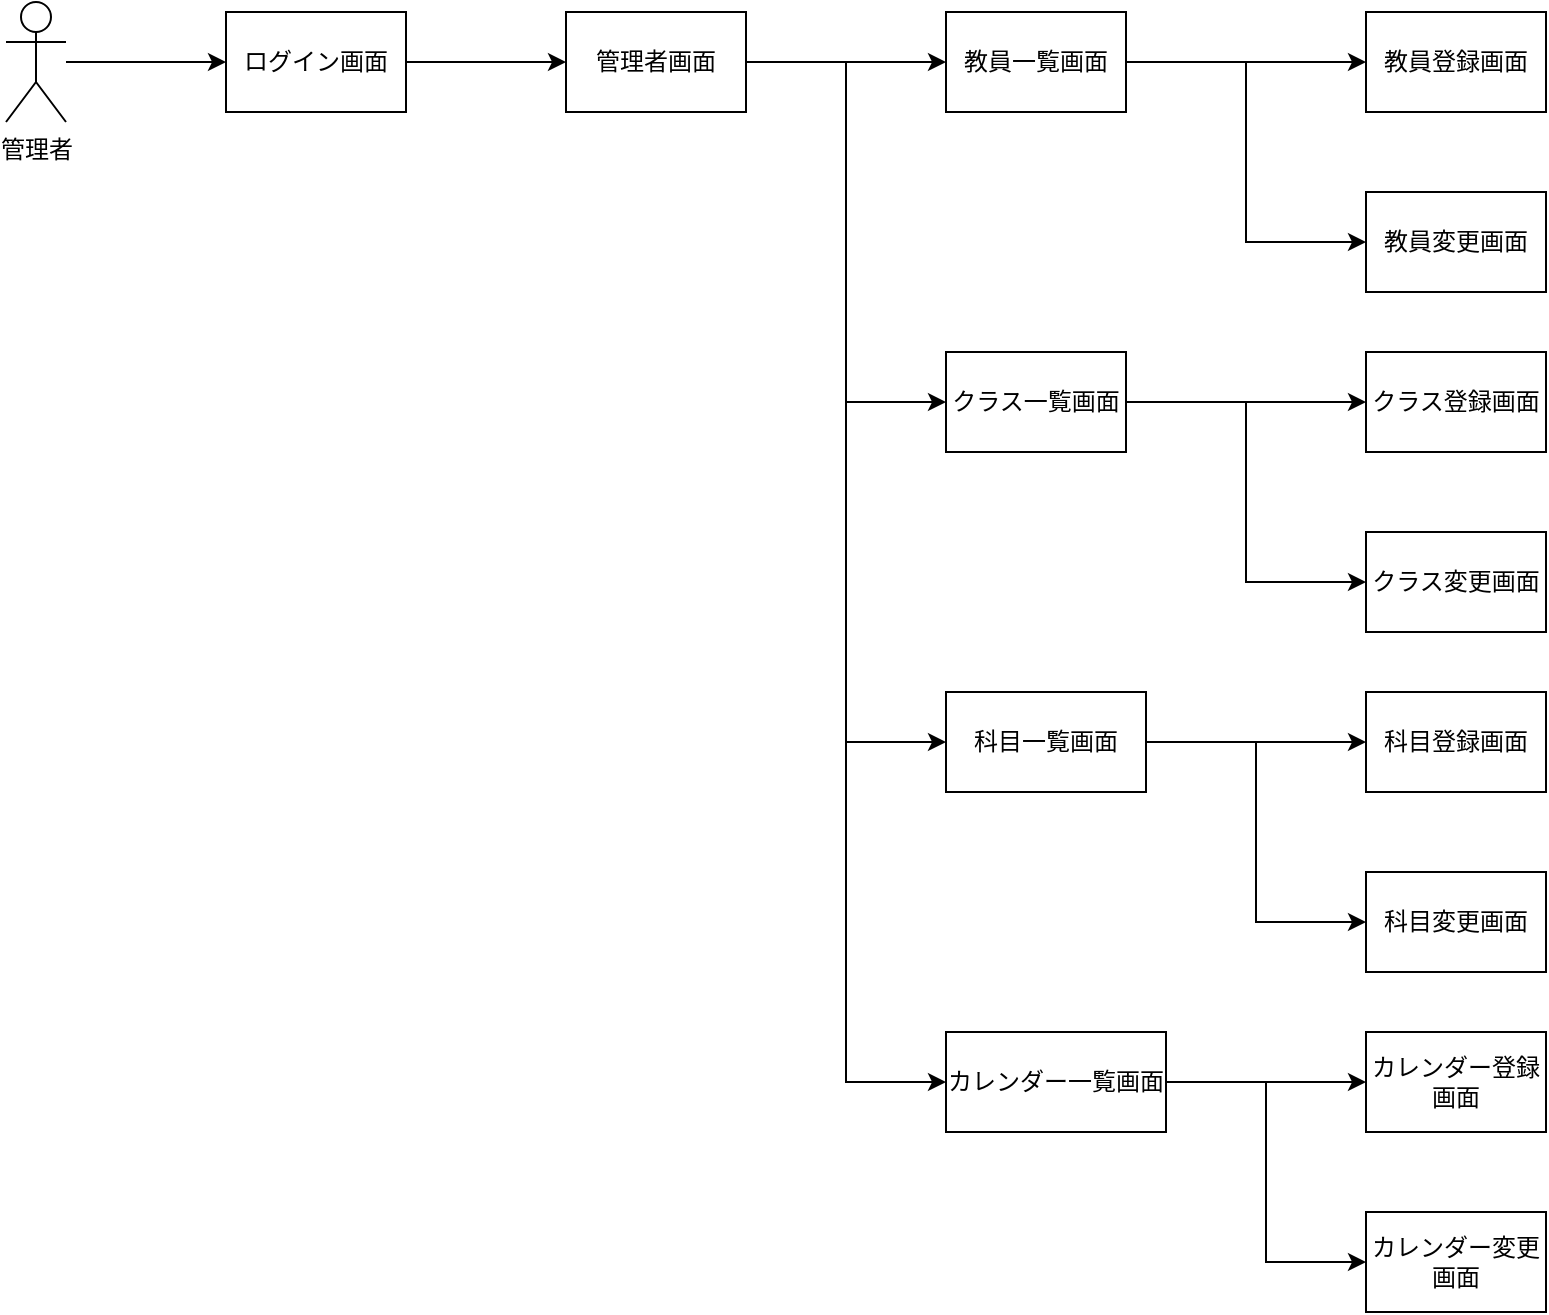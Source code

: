 <mxfile version="21.2.3" type="google">
  <diagram name="ページ1" id="gMyU_O-zDSy49_SU-aCd">
    <mxGraphModel grid="1" page="1" gridSize="10" guides="1" tooltips="1" connect="1" arrows="1" fold="1" pageScale="1" pageWidth="827" pageHeight="1169" math="0" shadow="0">
      <root>
        <mxCell id="0" />
        <mxCell id="1" parent="0" />
        <mxCell id="vDJg07O1ZjI907rp0tV1-6" style="edgeStyle=orthogonalEdgeStyle;rounded=0;orthogonalLoop=1;jettySize=auto;html=1;entryX=0;entryY=0.5;entryDx=0;entryDy=0;" edge="1" parent="1" source="vDJg07O1ZjI907rp0tV1-2" target="vDJg07O1ZjI907rp0tV1-3">
          <mxGeometry relative="1" as="geometry" />
        </mxCell>
        <mxCell id="vDJg07O1ZjI907rp0tV1-2" value="ログイン画面" style="rounded=0;whiteSpace=wrap;html=1;" vertex="1" parent="1">
          <mxGeometry x="210" y="100" width="90" height="50" as="geometry" />
        </mxCell>
        <mxCell id="vDJg07O1ZjI907rp0tV1-8" style="edgeStyle=orthogonalEdgeStyle;rounded=0;orthogonalLoop=1;jettySize=auto;html=1;" edge="1" parent="1" source="vDJg07O1ZjI907rp0tV1-3" target="vDJg07O1ZjI907rp0tV1-7">
          <mxGeometry relative="1" as="geometry" />
        </mxCell>
        <mxCell id="vDJg07O1ZjI907rp0tV1-10" style="edgeStyle=orthogonalEdgeStyle;rounded=0;orthogonalLoop=1;jettySize=auto;html=1;entryX=0;entryY=0.5;entryDx=0;entryDy=0;" edge="1" parent="1" source="vDJg07O1ZjI907rp0tV1-3" target="vDJg07O1ZjI907rp0tV1-9">
          <mxGeometry relative="1" as="geometry" />
        </mxCell>
        <mxCell id="vDJg07O1ZjI907rp0tV1-14" style="edgeStyle=orthogonalEdgeStyle;rounded=0;orthogonalLoop=1;jettySize=auto;html=1;entryX=0;entryY=0.5;entryDx=0;entryDy=0;" edge="1" parent="1" source="vDJg07O1ZjI907rp0tV1-3" target="vDJg07O1ZjI907rp0tV1-11">
          <mxGeometry relative="1" as="geometry" />
        </mxCell>
        <mxCell id="vDJg07O1ZjI907rp0tV1-15" style="edgeStyle=orthogonalEdgeStyle;rounded=0;orthogonalLoop=1;jettySize=auto;html=1;entryX=0;entryY=0.5;entryDx=0;entryDy=0;" edge="1" parent="1" source="vDJg07O1ZjI907rp0tV1-3" target="vDJg07O1ZjI907rp0tV1-12">
          <mxGeometry relative="1" as="geometry" />
        </mxCell>
        <mxCell id="vDJg07O1ZjI907rp0tV1-3" value="管理者画面" style="rounded=0;whiteSpace=wrap;html=1;" vertex="1" parent="1">
          <mxGeometry x="380" y="100" width="90" height="50" as="geometry" />
        </mxCell>
        <mxCell id="vDJg07O1ZjI907rp0tV1-5" style="edgeStyle=orthogonalEdgeStyle;rounded=0;orthogonalLoop=1;jettySize=auto;html=1;entryX=0;entryY=0.5;entryDx=0;entryDy=0;" edge="1" parent="1" source="vDJg07O1ZjI907rp0tV1-4" target="vDJg07O1ZjI907rp0tV1-2">
          <mxGeometry relative="1" as="geometry" />
        </mxCell>
        <mxCell id="vDJg07O1ZjI907rp0tV1-4" value="管理者" style="shape=umlActor;verticalLabelPosition=bottom;verticalAlign=top;html=1;outlineConnect=0;" vertex="1" parent="1">
          <mxGeometry x="100" y="95" width="30" height="60" as="geometry" />
        </mxCell>
        <mxCell id="vDJg07O1ZjI907rp0tV1-17" style="edgeStyle=orthogonalEdgeStyle;rounded=0;orthogonalLoop=1;jettySize=auto;html=1;entryX=0;entryY=0.5;entryDx=0;entryDy=0;" edge="1" parent="1" source="vDJg07O1ZjI907rp0tV1-7" target="vDJg07O1ZjI907rp0tV1-16">
          <mxGeometry relative="1" as="geometry" />
        </mxCell>
        <mxCell id="vDJg07O1ZjI907rp0tV1-19" style="edgeStyle=orthogonalEdgeStyle;rounded=0;orthogonalLoop=1;jettySize=auto;html=1;entryX=0;entryY=0.5;entryDx=0;entryDy=0;" edge="1" parent="1" source="vDJg07O1ZjI907rp0tV1-7" target="vDJg07O1ZjI907rp0tV1-18">
          <mxGeometry relative="1" as="geometry" />
        </mxCell>
        <mxCell id="vDJg07O1ZjI907rp0tV1-7" value="教員一覧画面" style="rounded=0;whiteSpace=wrap;html=1;" vertex="1" parent="1">
          <mxGeometry x="570" y="100" width="90" height="50" as="geometry" />
        </mxCell>
        <mxCell id="vDJg07O1ZjI907rp0tV1-21" style="edgeStyle=orthogonalEdgeStyle;rounded=0;orthogonalLoop=1;jettySize=auto;html=1;entryX=0;entryY=0.5;entryDx=0;entryDy=0;" edge="1" parent="1" source="vDJg07O1ZjI907rp0tV1-9" target="vDJg07O1ZjI907rp0tV1-20">
          <mxGeometry relative="1" as="geometry" />
        </mxCell>
        <mxCell id="vDJg07O1ZjI907rp0tV1-23" style="edgeStyle=orthogonalEdgeStyle;rounded=0;orthogonalLoop=1;jettySize=auto;html=1;entryX=0;entryY=0.5;entryDx=0;entryDy=0;" edge="1" parent="1" source="vDJg07O1ZjI907rp0tV1-9" target="vDJg07O1ZjI907rp0tV1-22">
          <mxGeometry relative="1" as="geometry" />
        </mxCell>
        <mxCell id="vDJg07O1ZjI907rp0tV1-9" value="クラス一覧画面" style="rounded=0;whiteSpace=wrap;html=1;" vertex="1" parent="1">
          <mxGeometry x="570" y="270" width="90" height="50" as="geometry" />
        </mxCell>
        <mxCell id="vDJg07O1ZjI907rp0tV1-26" style="edgeStyle=orthogonalEdgeStyle;rounded=0;orthogonalLoop=1;jettySize=auto;html=1;entryX=0;entryY=0.5;entryDx=0;entryDy=0;" edge="1" parent="1" source="vDJg07O1ZjI907rp0tV1-11" target="vDJg07O1ZjI907rp0tV1-24">
          <mxGeometry relative="1" as="geometry" />
        </mxCell>
        <mxCell id="vDJg07O1ZjI907rp0tV1-27" style="edgeStyle=orthogonalEdgeStyle;rounded=0;orthogonalLoop=1;jettySize=auto;html=1;entryX=0;entryY=0.5;entryDx=0;entryDy=0;" edge="1" parent="1" source="vDJg07O1ZjI907rp0tV1-11" target="vDJg07O1ZjI907rp0tV1-25">
          <mxGeometry relative="1" as="geometry" />
        </mxCell>
        <mxCell id="vDJg07O1ZjI907rp0tV1-11" value="科目一覧画面" style="rounded=0;whiteSpace=wrap;html=1;" vertex="1" parent="1">
          <mxGeometry x="570" y="440" width="100" height="50" as="geometry" />
        </mxCell>
        <mxCell id="vDJg07O1ZjI907rp0tV1-30" style="edgeStyle=orthogonalEdgeStyle;rounded=0;orthogonalLoop=1;jettySize=auto;html=1;entryX=0;entryY=0.5;entryDx=0;entryDy=0;" edge="1" parent="1" source="vDJg07O1ZjI907rp0tV1-12" target="vDJg07O1ZjI907rp0tV1-28">
          <mxGeometry relative="1" as="geometry" />
        </mxCell>
        <mxCell id="vDJg07O1ZjI907rp0tV1-31" style="edgeStyle=orthogonalEdgeStyle;rounded=0;orthogonalLoop=1;jettySize=auto;html=1;entryX=0;entryY=0.5;entryDx=0;entryDy=0;" edge="1" parent="1" source="vDJg07O1ZjI907rp0tV1-12" target="vDJg07O1ZjI907rp0tV1-29">
          <mxGeometry relative="1" as="geometry" />
        </mxCell>
        <mxCell id="vDJg07O1ZjI907rp0tV1-12" value="カレンダー一覧画面" style="rounded=0;whiteSpace=wrap;html=1;" vertex="1" parent="1">
          <mxGeometry x="570" y="610" width="110" height="50" as="geometry" />
        </mxCell>
        <mxCell id="vDJg07O1ZjI907rp0tV1-16" value="教員登録画面" style="rounded=0;whiteSpace=wrap;html=1;" vertex="1" parent="1">
          <mxGeometry x="780" y="100" width="90" height="50" as="geometry" />
        </mxCell>
        <mxCell id="vDJg07O1ZjI907rp0tV1-18" value="教員変更画面" style="rounded=0;whiteSpace=wrap;html=1;" vertex="1" parent="1">
          <mxGeometry x="780" y="190" width="90" height="50" as="geometry" />
        </mxCell>
        <mxCell id="vDJg07O1ZjI907rp0tV1-20" value="クラス登録画面" style="rounded=0;whiteSpace=wrap;html=1;" vertex="1" parent="1">
          <mxGeometry x="780" y="270" width="90" height="50" as="geometry" />
        </mxCell>
        <mxCell id="vDJg07O1ZjI907rp0tV1-22" value="クラス変更画面" style="rounded=0;whiteSpace=wrap;html=1;" vertex="1" parent="1">
          <mxGeometry x="780" y="360" width="90" height="50" as="geometry" />
        </mxCell>
        <mxCell id="vDJg07O1ZjI907rp0tV1-24" value="科目登録画面" style="rounded=0;whiteSpace=wrap;html=1;" vertex="1" parent="1">
          <mxGeometry x="780" y="440" width="90" height="50" as="geometry" />
        </mxCell>
        <mxCell id="vDJg07O1ZjI907rp0tV1-25" value="科目変更画面" style="rounded=0;whiteSpace=wrap;html=1;" vertex="1" parent="1">
          <mxGeometry x="780" y="530" width="90" height="50" as="geometry" />
        </mxCell>
        <mxCell id="vDJg07O1ZjI907rp0tV1-28" value="カレンダー登録画面" style="rounded=0;whiteSpace=wrap;html=1;" vertex="1" parent="1">
          <mxGeometry x="780" y="610" width="90" height="50" as="geometry" />
        </mxCell>
        <mxCell id="vDJg07O1ZjI907rp0tV1-29" value="カレンダー変更画面" style="rounded=0;whiteSpace=wrap;html=1;" vertex="1" parent="1">
          <mxGeometry x="780" y="700" width="90" height="50" as="geometry" />
        </mxCell>
      </root>
    </mxGraphModel>
  </diagram>
</mxfile>
